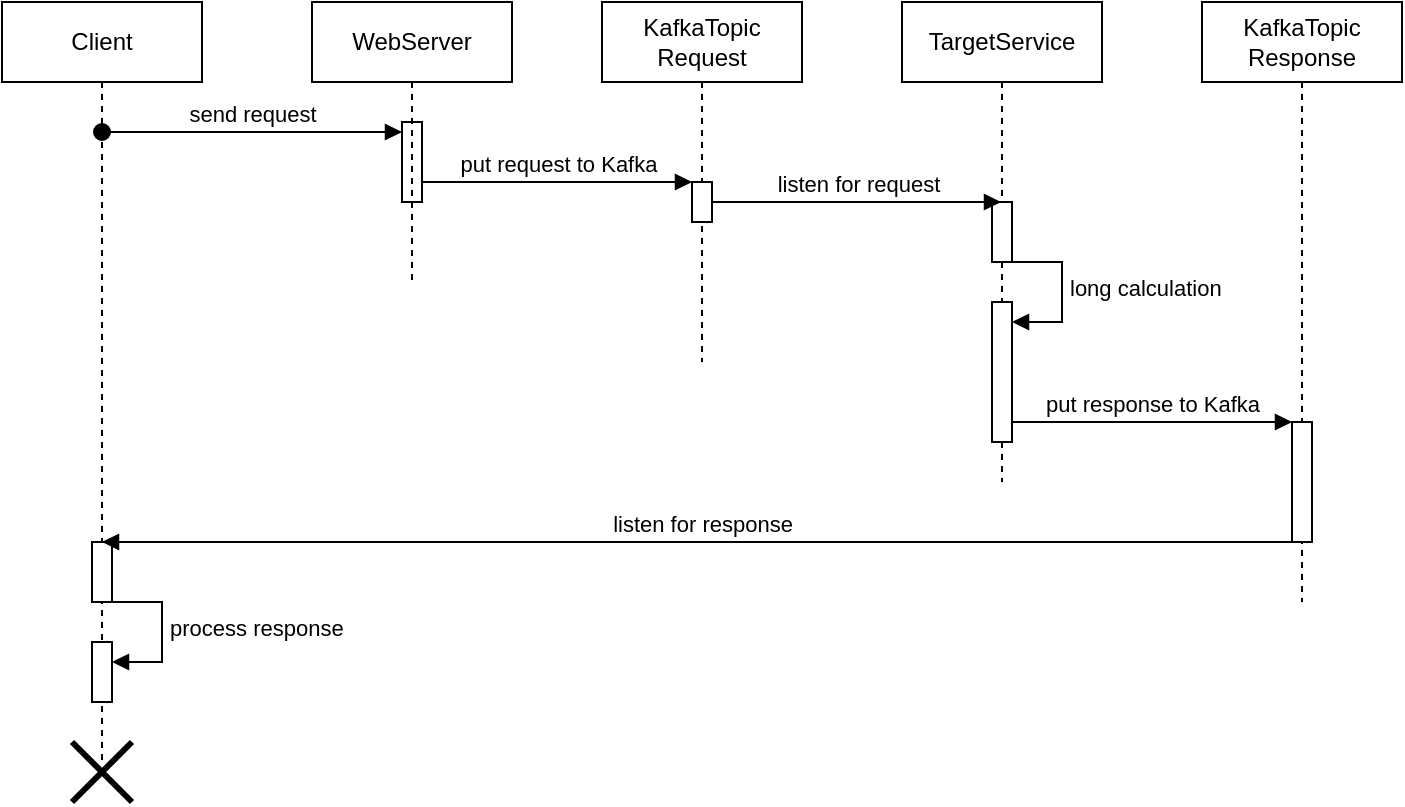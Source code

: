 <mxfile version="22.1.2" type="device">
  <diagram name="Page-1" id="1kcz_rIKNHUoaq0Fd4Ed">
    <mxGraphModel dx="1050" dy="621" grid="1" gridSize="10" guides="1" tooltips="1" connect="1" arrows="1" fold="1" page="1" pageScale="1" pageWidth="850" pageHeight="1100" math="0" shadow="0">
      <root>
        <mxCell id="0" />
        <mxCell id="1" parent="0" />
        <mxCell id="fyEY6ck3UhEqFUX1lH3_-4" value="Client" style="shape=umlLifeline;perimeter=lifelinePerimeter;whiteSpace=wrap;html=1;container=1;dropTarget=0;collapsible=0;recursiveResize=0;outlineConnect=0;portConstraint=eastwest;newEdgeStyle={&quot;curved&quot;:0,&quot;rounded&quot;:0};" vertex="1" parent="1">
          <mxGeometry x="90" y="70" width="100" height="380" as="geometry" />
        </mxCell>
        <mxCell id="fyEY6ck3UhEqFUX1lH3_-21" value="" style="html=1;points=[[0,0,0,0,5],[0,1,0,0,-5],[1,0,0,0,5],[1,1,0,0,-5]];perimeter=orthogonalPerimeter;outlineConnect=0;targetShapes=umlLifeline;portConstraint=eastwest;newEdgeStyle={&quot;curved&quot;:0,&quot;rounded&quot;:0};" vertex="1" parent="fyEY6ck3UhEqFUX1lH3_-4">
          <mxGeometry x="45" y="270" width="10" height="30" as="geometry" />
        </mxCell>
        <mxCell id="fyEY6ck3UhEqFUX1lH3_-22" value="" style="html=1;points=[[0,0,0,0,5],[0,1,0,0,-5],[1,0,0,0,5],[1,1,0,0,-5]];perimeter=orthogonalPerimeter;outlineConnect=0;targetShapes=umlLifeline;portConstraint=eastwest;newEdgeStyle={&quot;curved&quot;:0,&quot;rounded&quot;:0};" vertex="1" parent="fyEY6ck3UhEqFUX1lH3_-4">
          <mxGeometry x="45" y="320" width="10" height="30" as="geometry" />
        </mxCell>
        <mxCell id="fyEY6ck3UhEqFUX1lH3_-23" value="process response" style="html=1;align=left;spacingLeft=2;endArrow=block;rounded=0;edgeStyle=orthogonalEdgeStyle;curved=0;rounded=0;" edge="1" target="fyEY6ck3UhEqFUX1lH3_-22" parent="fyEY6ck3UhEqFUX1lH3_-4">
          <mxGeometry relative="1" as="geometry">
            <mxPoint x="50" y="300" as="sourcePoint" />
            <Array as="points">
              <mxPoint x="80" y="330" />
            </Array>
          </mxGeometry>
        </mxCell>
        <mxCell id="fyEY6ck3UhEqFUX1lH3_-5" value="" style="html=1;points=[[0,0,0,0,5],[0,1,0,0,-5],[1,0,0,0,5],[1,1,0,0,-5]];perimeter=orthogonalPerimeter;outlineConnect=0;targetShapes=umlLifeline;portConstraint=eastwest;newEdgeStyle={&quot;curved&quot;:0,&quot;rounded&quot;:0};" vertex="1" parent="1">
          <mxGeometry x="290" y="130" width="10" height="40" as="geometry" />
        </mxCell>
        <mxCell id="fyEY6ck3UhEqFUX1lH3_-6" value="send request" style="html=1;verticalAlign=bottom;startArrow=oval;endArrow=block;startSize=8;curved=0;rounded=0;entryX=0;entryY=0;entryDx=0;entryDy=5;" edge="1" target="fyEY6ck3UhEqFUX1lH3_-5" parent="1">
          <mxGeometry relative="1" as="geometry">
            <mxPoint x="140" y="135" as="sourcePoint" />
          </mxGeometry>
        </mxCell>
        <mxCell id="fyEY6ck3UhEqFUX1lH3_-7" value="WebServer" style="shape=umlLifeline;perimeter=lifelinePerimeter;whiteSpace=wrap;html=1;container=1;dropTarget=0;collapsible=0;recursiveResize=0;outlineConnect=0;portConstraint=eastwest;newEdgeStyle={&quot;curved&quot;:0,&quot;rounded&quot;:0};" vertex="1" parent="1">
          <mxGeometry x="245" y="70" width="100" height="140" as="geometry" />
        </mxCell>
        <mxCell id="fyEY6ck3UhEqFUX1lH3_-8" value="put request to Kafka" style="html=1;verticalAlign=bottom;endArrow=block;curved=0;rounded=0;" edge="1" parent="1" target="fyEY6ck3UhEqFUX1lH3_-12">
          <mxGeometry width="80" relative="1" as="geometry">
            <mxPoint x="300" y="160" as="sourcePoint" />
            <mxPoint x="430" y="160" as="targetPoint" />
          </mxGeometry>
        </mxCell>
        <mxCell id="fyEY6ck3UhEqFUX1lH3_-9" value="KafkaTopic&lt;br&gt;Request" style="shape=umlLifeline;perimeter=lifelinePerimeter;whiteSpace=wrap;html=1;container=1;dropTarget=0;collapsible=0;recursiveResize=0;outlineConnect=0;portConstraint=eastwest;newEdgeStyle={&quot;curved&quot;:0,&quot;rounded&quot;:0};" vertex="1" parent="1">
          <mxGeometry x="390" y="70" width="100" height="180" as="geometry" />
        </mxCell>
        <mxCell id="fyEY6ck3UhEqFUX1lH3_-12" value="" style="html=1;points=[[0,0,0,0,5],[0,1,0,0,-5],[1,0,0,0,5],[1,1,0,0,-5]];perimeter=orthogonalPerimeter;outlineConnect=0;targetShapes=umlLifeline;portConstraint=eastwest;newEdgeStyle={&quot;curved&quot;:0,&quot;rounded&quot;:0};" vertex="1" parent="fyEY6ck3UhEqFUX1lH3_-9">
          <mxGeometry x="45" y="90" width="10" height="20" as="geometry" />
        </mxCell>
        <mxCell id="fyEY6ck3UhEqFUX1lH3_-10" value="KafkaTopic&lt;br&gt;Response" style="shape=umlLifeline;perimeter=lifelinePerimeter;whiteSpace=wrap;html=1;container=1;dropTarget=0;collapsible=0;recursiveResize=0;outlineConnect=0;portConstraint=eastwest;newEdgeStyle={&quot;curved&quot;:0,&quot;rounded&quot;:0};" vertex="1" parent="1">
          <mxGeometry x="690" y="70" width="100" height="300" as="geometry" />
        </mxCell>
        <mxCell id="fyEY6ck3UhEqFUX1lH3_-19" value="" style="html=1;points=[[0,0,0,0,5],[0,1,0,0,-5],[1,0,0,0,5],[1,1,0,0,-5]];perimeter=orthogonalPerimeter;outlineConnect=0;targetShapes=umlLifeline;portConstraint=eastwest;newEdgeStyle={&quot;curved&quot;:0,&quot;rounded&quot;:0};" vertex="1" parent="fyEY6ck3UhEqFUX1lH3_-10">
          <mxGeometry x="45" y="210" width="10" height="60" as="geometry" />
        </mxCell>
        <mxCell id="fyEY6ck3UhEqFUX1lH3_-11" value="TargetService" style="shape=umlLifeline;perimeter=lifelinePerimeter;whiteSpace=wrap;html=1;container=1;dropTarget=0;collapsible=0;recursiveResize=0;outlineConnect=0;portConstraint=eastwest;newEdgeStyle={&quot;curved&quot;:0,&quot;rounded&quot;:0};" vertex="1" parent="1">
          <mxGeometry x="540" y="70" width="100" height="240" as="geometry" />
        </mxCell>
        <mxCell id="fyEY6ck3UhEqFUX1lH3_-15" value="" style="html=1;points=[[0,0,0,0,5],[0,1,0,0,-5],[1,0,0,0,5],[1,1,0,0,-5]];perimeter=orthogonalPerimeter;outlineConnect=0;targetShapes=umlLifeline;portConstraint=eastwest;newEdgeStyle={&quot;curved&quot;:0,&quot;rounded&quot;:0};" vertex="1" parent="fyEY6ck3UhEqFUX1lH3_-11">
          <mxGeometry x="45" y="100" width="10" height="30" as="geometry" />
        </mxCell>
        <mxCell id="fyEY6ck3UhEqFUX1lH3_-16" value="" style="html=1;points=[[0,0,0,0,5],[0,1,0,0,-5],[1,0,0,0,5],[1,1,0,0,-5]];perimeter=orthogonalPerimeter;outlineConnect=0;targetShapes=umlLifeline;portConstraint=eastwest;newEdgeStyle={&quot;curved&quot;:0,&quot;rounded&quot;:0};" vertex="1" parent="fyEY6ck3UhEqFUX1lH3_-11">
          <mxGeometry x="45" y="150" width="10" height="70" as="geometry" />
        </mxCell>
        <mxCell id="fyEY6ck3UhEqFUX1lH3_-17" value="long calculation" style="html=1;align=left;spacingLeft=2;endArrow=block;rounded=0;edgeStyle=orthogonalEdgeStyle;curved=0;rounded=0;" edge="1" target="fyEY6ck3UhEqFUX1lH3_-16" parent="fyEY6ck3UhEqFUX1lH3_-11">
          <mxGeometry relative="1" as="geometry">
            <mxPoint x="50" y="130" as="sourcePoint" />
            <Array as="points">
              <mxPoint x="80" y="160" />
            </Array>
          </mxGeometry>
        </mxCell>
        <mxCell id="fyEY6ck3UhEqFUX1lH3_-14" value="listen for request" style="html=1;verticalAlign=bottom;endArrow=block;curved=0;rounded=0;" edge="1" parent="1" source="fyEY6ck3UhEqFUX1lH3_-12" target="fyEY6ck3UhEqFUX1lH3_-11">
          <mxGeometry width="80" relative="1" as="geometry">
            <mxPoint x="450" y="190" as="sourcePoint" />
            <mxPoint x="530" y="190" as="targetPoint" />
          </mxGeometry>
        </mxCell>
        <mxCell id="fyEY6ck3UhEqFUX1lH3_-18" value="put response to Kafka" style="html=1;verticalAlign=bottom;endArrow=block;curved=0;rounded=0;" edge="1" parent="1" source="fyEY6ck3UhEqFUX1lH3_-16" target="fyEY6ck3UhEqFUX1lH3_-19">
          <mxGeometry width="80" relative="1" as="geometry">
            <mxPoint x="600" y="280" as="sourcePoint" />
            <mxPoint x="680" y="280" as="targetPoint" />
          </mxGeometry>
        </mxCell>
        <mxCell id="fyEY6ck3UhEqFUX1lH3_-20" value="listen for response" style="html=1;verticalAlign=bottom;endArrow=block;curved=0;rounded=0;" edge="1" parent="1" target="fyEY6ck3UhEqFUX1lH3_-4">
          <mxGeometry width="80" relative="1" as="geometry">
            <mxPoint x="740" y="340" as="sourcePoint" />
            <mxPoint x="610" y="340" as="targetPoint" />
          </mxGeometry>
        </mxCell>
        <mxCell id="fyEY6ck3UhEqFUX1lH3_-24" value="" style="shape=umlDestroy;whiteSpace=wrap;html=1;strokeWidth=3;targetShapes=umlLifeline;" vertex="1" parent="1">
          <mxGeometry x="125" y="440" width="30" height="30" as="geometry" />
        </mxCell>
      </root>
    </mxGraphModel>
  </diagram>
</mxfile>
